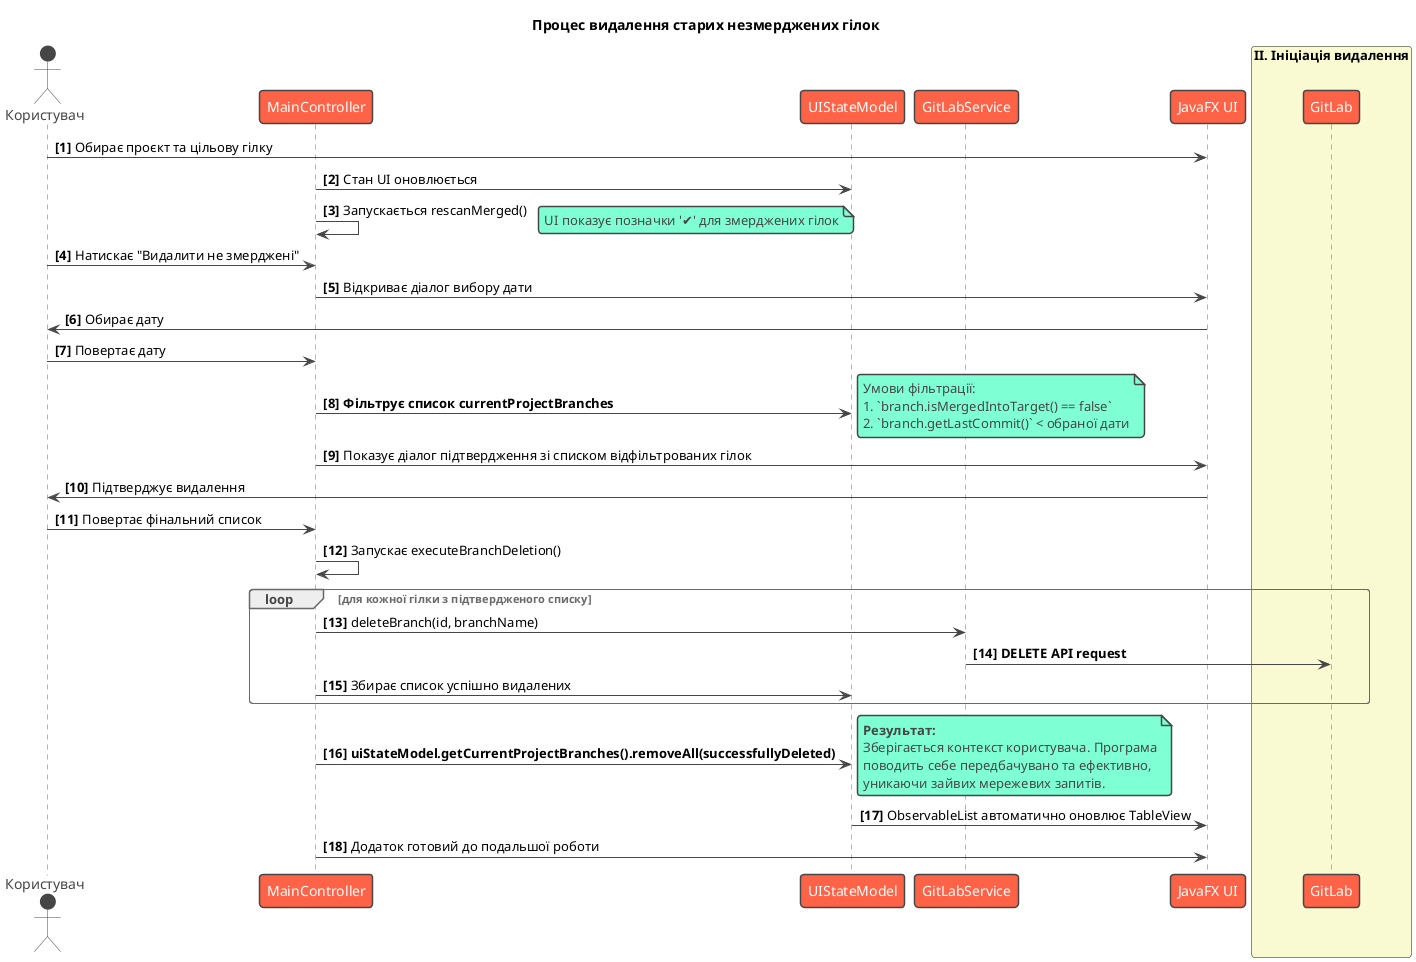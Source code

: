 @startuml
!theme vibrant
title Процес видалення старих незмерджених гілок

actor Користувач as User
participant "MainController" as Controller
participant "UIStateModel" as Model
participant "GitLabService" as Service
participant "JavaFX UI" as UI

autonumber "<b>[0]"

box "I. Підготовка" #LightCyan
    User -> UI: Обирає проєкт та цільову гілку
    Controller -> Model: Стан UI оновлюється
    Controller -> Controller: Запускається rescanMerged()
    note right: UI показує позначки '✔' для змерджених гілок
end box

box "II. Ініціація видалення" #LightGoldenRodYellow
    User -> Controller: Натискає "Видалити не змерджені"
    Controller -> UI: Відкриває діалог вибору дати
    UI -> User: Обирає дату
    User -> Controller: Повертає дату

    Controller -> Model: **Фільтрує список currentProjectBranches**
    note right
        Умови фільтрації:
        1. `branch.isMergedIntoTarget() == false`
        2. `branch.getLastCommit()` < обраної дати
    end note

    Controller -> UI: Показує діалог підтвердження зі списком відфільтрованих гілок
    UI -> User: Підтверджує видалення
    User -> Controller: Повертає фінальний список

    Controller -> Controller: Запускає executeBranchDeletion()
    loop для кожної гілки з підтвердженого списку
        Controller -> Service: deleteBranch(id, branchName)
        Service -> GitLab: **DELETE API request**
        Controller -> Model: Збирає список успішно видалених
    end
end box

box "III. Елегантне оновлення UI" #LightGreen
    Controller -> Model: **uiStateModel.getCurrentProjectBranches().removeAll(successfullyDeleted)**
    note right
        **Результат:**
        Зберігається контекст користувача. Програма
        поводить себе передбачувано та ефективно,
        уникаючи зайвих мережевих запитів.
    end note

    Model -> UI: ObservableList автоматично оновлює TableView
    Controller -> UI: Додаток готовий до подальшої роботи
end box

@enduml